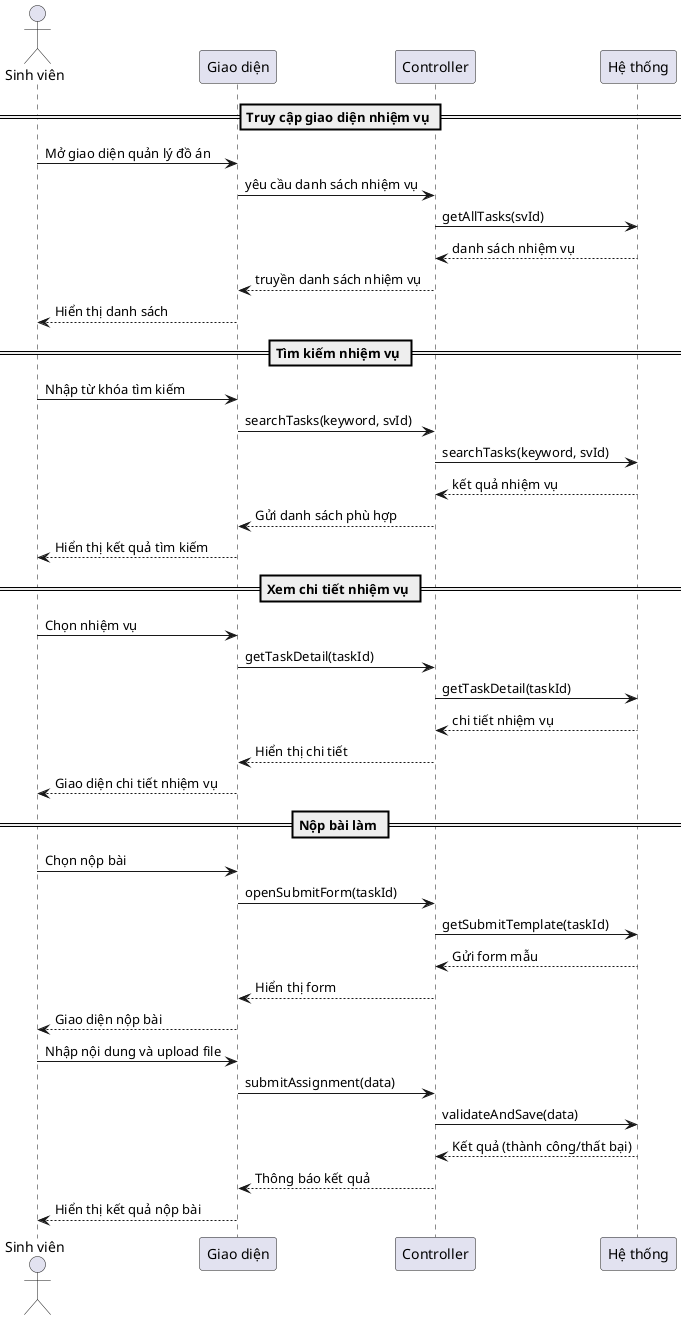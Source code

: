 @startuml
actor "Sinh viên" as SV
participant "Giao diện" as UI
participant "Controller" as C
participant "Hệ thống" as HT

== Truy cập giao diện nhiệm vụ ==
SV -> UI : Mở giao diện quản lý đồ án
UI -> C : yêu cầu danh sách nhiệm vụ
C -> HT : getAllTasks(svId)
HT --> C : danh sách nhiệm vụ
C --> UI : truyền danh sách nhiệm vụ
UI --> SV : Hiển thị danh sách

== Tìm kiếm nhiệm vụ ==
SV -> UI : Nhập từ khóa tìm kiếm
UI -> C : searchTasks(keyword, svId)
C -> HT : searchTasks(keyword, svId)
HT --> C : kết quả nhiệm vụ
C --> UI : Gửi danh sách phù hợp
UI --> SV : Hiển thị kết quả tìm kiếm

== Xem chi tiết nhiệm vụ ==
SV -> UI : Chọn nhiệm vụ
UI -> C : getTaskDetail(taskId)
C -> HT : getTaskDetail(taskId)
HT --> C : chi tiết nhiệm vụ
C --> UI : Hiển thị chi tiết
UI --> SV : Giao diện chi tiết nhiệm vụ

== Nộp bài làm ==
SV -> UI : Chọn nộp bài
UI -> C : openSubmitForm(taskId)
C -> HT : getSubmitTemplate(taskId)
HT --> C : Gửi form mẫu
C --> UI : Hiển thị form
UI --> SV : Giao diện nộp bài

SV -> UI : Nhập nội dung và upload file
UI -> C : submitAssignment(data)
C -> HT : validateAndSave(data)
HT --> C : Kết quả (thành công/thất bại)
C --> UI : Thông báo kết quả
UI --> SV : Hiển thị kết quả nộp bài
@enduml